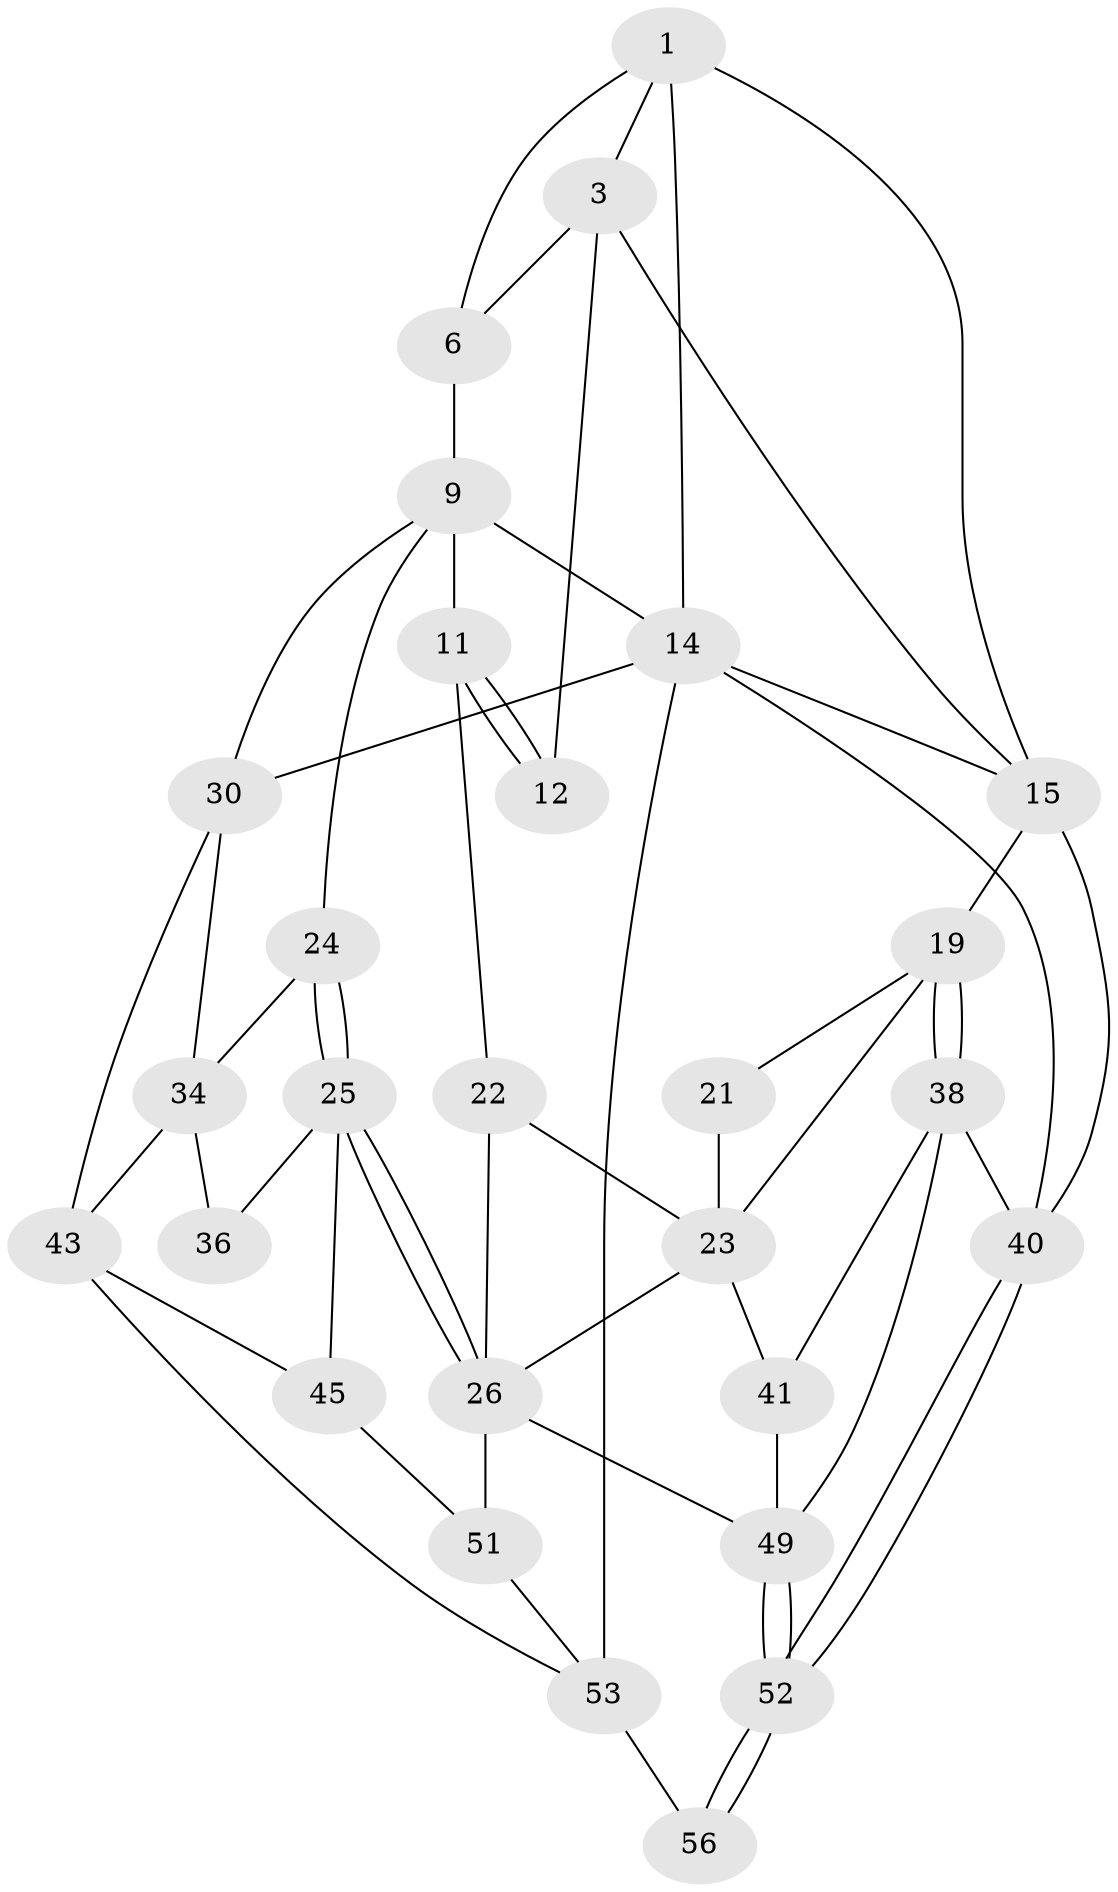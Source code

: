 // original degree distribution, {3: 0.05357142857142857, 4: 0.21428571428571427, 5: 0.5178571428571429, 6: 0.21428571428571427}
// Generated by graph-tools (version 1.1) at 2025/17/03/09/25 04:17:00]
// undirected, 28 vertices, 58 edges
graph export_dot {
graph [start="1"]
  node [color=gray90,style=filled];
  1 [pos="+0.563819781818178+0",super="+5+2"];
  3 [pos="+0.3555458414404021+0.14159726144922663",super="+13+4"];
  6 [pos="+0.8816568183691015+0.03332365303442843",super="+8+7"];
  9 [pos="+0.5920126239543401+0.4192669469076818",super="+18+10"];
  11 [pos="+0.4810194866632784+0.39854013089728985"];
  12 [pos="+0.38178835536059186+0.34008032067203026"];
  14 [pos="+1+0",super="+17+32"];
  15 [pos="+0+0",super="+16"];
  19 [pos="+0+0.32904531755137756",super="+20"];
  21 [pos="+0.3620087165513216+0.361437247877309"];
  22 [pos="+0.42617634634829943+0.46816811997551794"];
  23 [pos="+0.30462451429740556+0.5523611647462128",super="+28"];
  24 [pos="+0.5868540089428071+0.43512807945908505"];
  25 [pos="+0.5331121090647137+0.6470309137708022",super="+37"];
  26 [pos="+0.5226596025605943+0.6642053353506064",super="+47+27"];
  30 [pos="+1+0.5168277641961434",super="+33+31"];
  34 [pos="+0.8265604756969214+0.5945939972615644",super="+35+42"];
  36 [pos="+0.7150199412784343+0.6959304776842719"];
  38 [pos="+0+0.6390185680469488",super="+39"];
  40 [pos="+0+1"];
  41 [pos="+0.2274650141845571+0.6812294481050132"];
  43 [pos="+0.8617537597701134+0.8092656853562936",super="+44"];
  45 [pos="+0.7810286191074642+0.8062990627704397"];
  49 [pos="+0.32392978766544817+0.8153640946859122",super="+50"];
  51 [pos="+0.4920331584049382+0.8331851150059265"];
  52 [pos="+0.17155835022015858+1"];
  53 [pos="+0.8655845102015763+1",super="+54"];
  56 [pos="+0.5127627080154148+1"];
  1 -- 6;
  1 -- 14;
  1 -- 3;
  1 -- 15;
  3 -- 12;
  3 -- 15;
  3 -- 6;
  6 -- 9;
  9 -- 14;
  9 -- 30;
  9 -- 24;
  9 -- 11;
  11 -- 12;
  11 -- 12;
  11 -- 22;
  14 -- 15;
  14 -- 30 [weight=2];
  14 -- 40;
  14 -- 53;
  15 -- 40;
  15 -- 19;
  19 -- 38;
  19 -- 38;
  19 -- 21;
  19 -- 23;
  21 -- 23;
  22 -- 23;
  22 -- 26;
  23 -- 41;
  23 -- 26;
  24 -- 25;
  24 -- 25;
  24 -- 34;
  25 -- 26 [weight=2];
  25 -- 26;
  25 -- 36;
  25 -- 45;
  26 -- 49;
  26 -- 51;
  30 -- 43;
  30 -- 34;
  34 -- 36 [weight=2];
  34 -- 43;
  38 -- 41;
  38 -- 40;
  38 -- 49;
  40 -- 52;
  40 -- 52;
  41 -- 49;
  43 -- 45;
  43 -- 53;
  45 -- 51;
  49 -- 52;
  49 -- 52;
  51 -- 53;
  52 -- 56;
  52 -- 56;
  53 -- 56 [weight=2];
}
